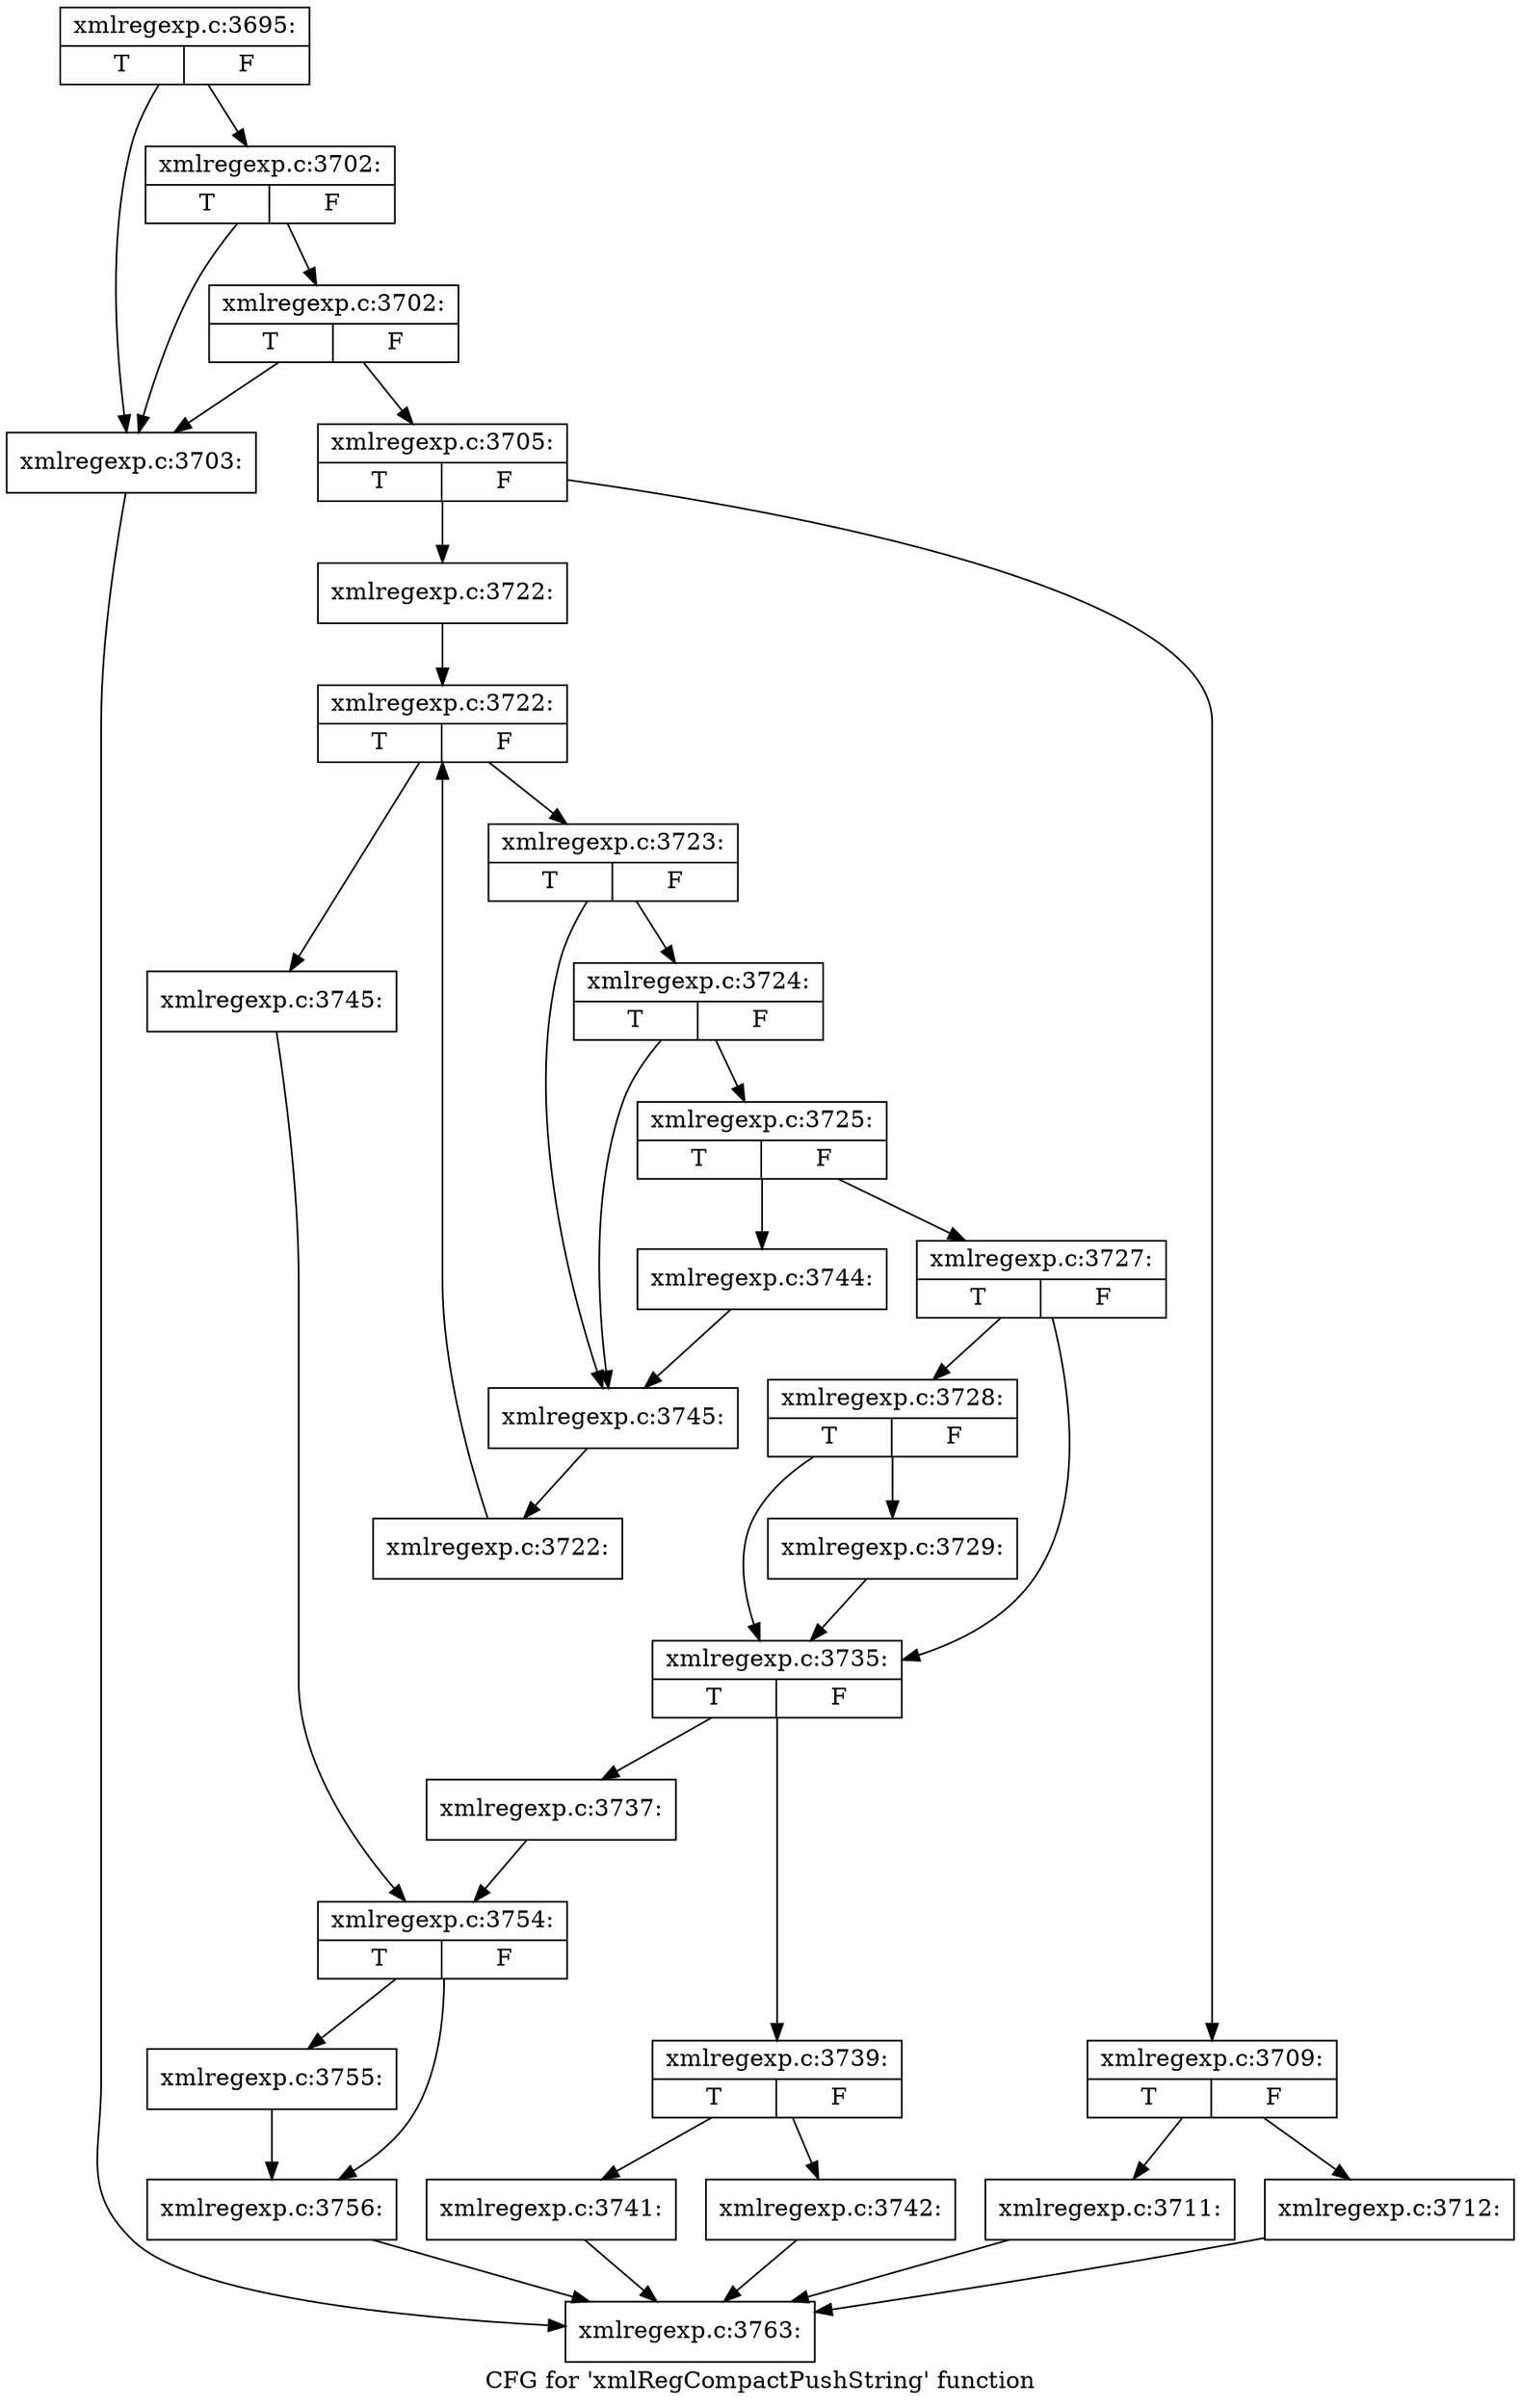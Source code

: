 digraph "CFG for 'xmlRegCompactPushString' function" {
	label="CFG for 'xmlRegCompactPushString' function";

	Node0x4215cf0 [shape=record,label="{xmlregexp.c:3695:|{<s0>T|<s1>F}}"];
	Node0x4215cf0 -> Node0x424b1c0;
	Node0x4215cf0 -> Node0x424b2e0;
	Node0x424b2e0 [shape=record,label="{xmlregexp.c:3702:|{<s0>T|<s1>F}}"];
	Node0x424b2e0 -> Node0x424b1c0;
	Node0x424b2e0 -> Node0x424b260;
	Node0x424b260 [shape=record,label="{xmlregexp.c:3702:|{<s0>T|<s1>F}}"];
	Node0x424b260 -> Node0x424b1c0;
	Node0x424b260 -> Node0x424b210;
	Node0x424b1c0 [shape=record,label="{xmlregexp.c:3703:}"];
	Node0x424b1c0 -> Node0x4249490;
	Node0x424b210 [shape=record,label="{xmlregexp.c:3705:|{<s0>T|<s1>F}}"];
	Node0x424b210 -> Node0x424be60;
	Node0x424b210 -> Node0x424beb0;
	Node0x424be60 [shape=record,label="{xmlregexp.c:3709:|{<s0>T|<s1>F}}"];
	Node0x424be60 -> Node0x424c270;
	Node0x424be60 -> Node0x424c2c0;
	Node0x424c270 [shape=record,label="{xmlregexp.c:3711:}"];
	Node0x424c270 -> Node0x4249490;
	Node0x424c2c0 [shape=record,label="{xmlregexp.c:3712:}"];
	Node0x424c2c0 -> Node0x4249490;
	Node0x424beb0 [shape=record,label="{xmlregexp.c:3722:}"];
	Node0x424beb0 -> Node0x424d0b0;
	Node0x424d0b0 [shape=record,label="{xmlregexp.c:3722:|{<s0>T|<s1>F}}"];
	Node0x424d0b0 -> Node0x424d390;
	Node0x424d0b0 -> Node0x424cf10;
	Node0x424d390 [shape=record,label="{xmlregexp.c:3723:|{<s0>T|<s1>F}}"];
	Node0x424d390 -> Node0x424e240;
	Node0x424d390 -> Node0x424e1f0;
	Node0x424e240 [shape=record,label="{xmlregexp.c:3724:|{<s0>T|<s1>F}}"];
	Node0x424e240 -> Node0x424e1a0;
	Node0x424e240 -> Node0x424e1f0;
	Node0x424e1a0 [shape=record,label="{xmlregexp.c:3725:|{<s0>T|<s1>F}}"];
	Node0x424e1a0 -> Node0x424eb20;
	Node0x424e1a0 -> Node0x424eb70;
	Node0x424eb20 [shape=record,label="{xmlregexp.c:3727:|{<s0>T|<s1>F}}"];
	Node0x424eb20 -> Node0x424f620;
	Node0x424eb20 -> Node0x424f5d0;
	Node0x424f620 [shape=record,label="{xmlregexp.c:3728:|{<s0>T|<s1>F}}"];
	Node0x424f620 -> Node0x424f580;
	Node0x424f620 -> Node0x424f5d0;
	Node0x424f580 [shape=record,label="{xmlregexp.c:3729:}"];
	Node0x424f580 -> Node0x424f5d0;
	Node0x424f5d0 [shape=record,label="{xmlregexp.c:3735:|{<s0>T|<s1>F}}"];
	Node0x424f5d0 -> Node0x4250c50;
	Node0x424f5d0 -> Node0x4250ca0;
	Node0x4250c50 [shape=record,label="{xmlregexp.c:3737:}"];
	Node0x4250c50 -> Node0x42514f0;
	Node0x4250ca0 [shape=record,label="{xmlregexp.c:3739:|{<s0>T|<s1>F}}"];
	Node0x4250ca0 -> Node0x4251f50;
	Node0x4250ca0 -> Node0x4251fa0;
	Node0x4251f50 [shape=record,label="{xmlregexp.c:3741:}"];
	Node0x4251f50 -> Node0x4249490;
	Node0x4251fa0 [shape=record,label="{xmlregexp.c:3742:}"];
	Node0x4251fa0 -> Node0x4249490;
	Node0x424eb70 [shape=record,label="{xmlregexp.c:3744:}"];
	Node0x424eb70 -> Node0x424e1f0;
	Node0x424e1f0 [shape=record,label="{xmlregexp.c:3745:}"];
	Node0x424e1f0 -> Node0x424d300;
	Node0x424d300 [shape=record,label="{xmlregexp.c:3722:}"];
	Node0x424d300 -> Node0x424d0b0;
	Node0x424cf10 [shape=record,label="{xmlregexp.c:3745:}"];
	Node0x424cf10 -> Node0x42514f0;
	Node0x42514f0 [shape=record,label="{xmlregexp.c:3754:|{<s0>T|<s1>F}}"];
	Node0x42514f0 -> Node0x4253180;
	Node0x42514f0 -> Node0x42531d0;
	Node0x4253180 [shape=record,label="{xmlregexp.c:3755:}"];
	Node0x4253180 -> Node0x42531d0;
	Node0x42531d0 [shape=record,label="{xmlregexp.c:3756:}"];
	Node0x42531d0 -> Node0x4249490;
	Node0x4249490 [shape=record,label="{xmlregexp.c:3763:}"];
}
